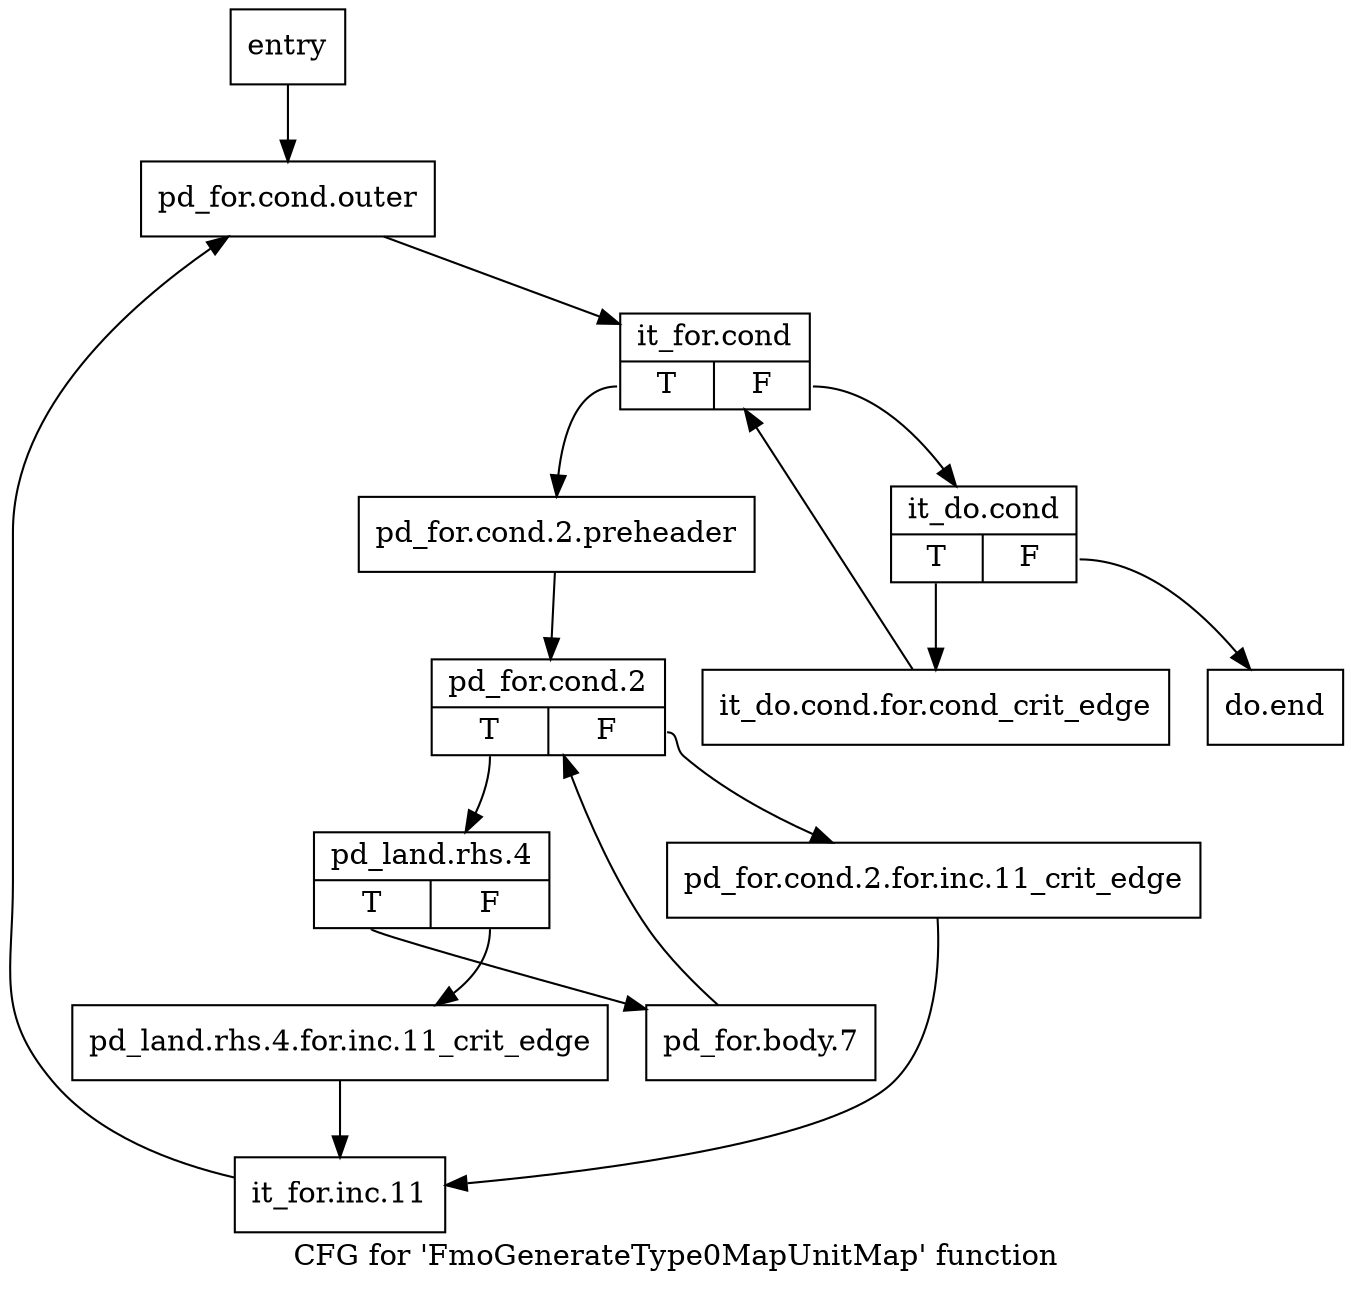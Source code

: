 digraph "CFG for 'FmoGenerateType0MapUnitMap' function" {
	label="CFG for 'FmoGenerateType0MapUnitMap' function";

	Node0x1853bb0 [shape=record,label="{entry}"];
	Node0x1853bb0 -> Node0x1853c00;
	Node0x1853c00 [shape=record,label="{pd_for.cond.outer}"];
	Node0x1853c00 -> Node0x1853c50;
	Node0x1853c50 [shape=record,label="{it_for.cond|{<s0>T|<s1>F}}"];
	Node0x1853c50:s0 -> Node0x1853ca0;
	Node0x1853c50:s1 -> Node0x1853ed0;
	Node0x1853ca0 [shape=record,label="{pd_for.cond.2.preheader}"];
	Node0x1853ca0 -> Node0x1853cf0;
	Node0x1853cf0 [shape=record,label="{pd_for.cond.2|{<s0>T|<s1>F}}"];
	Node0x1853cf0:s0 -> Node0x1853d90;
	Node0x1853cf0:s1 -> Node0x1853d40;
	Node0x1853d40 [shape=record,label="{pd_for.cond.2.for.inc.11_crit_edge}"];
	Node0x1853d40 -> Node0x1853e80;
	Node0x1853d90 [shape=record,label="{pd_land.rhs.4|{<s0>T|<s1>F}}"];
	Node0x1853d90:s0 -> Node0x1853e30;
	Node0x1853d90:s1 -> Node0x1853de0;
	Node0x1853de0 [shape=record,label="{pd_land.rhs.4.for.inc.11_crit_edge}"];
	Node0x1853de0 -> Node0x1853e80;
	Node0x1853e30 [shape=record,label="{pd_for.body.7}"];
	Node0x1853e30 -> Node0x1853cf0;
	Node0x1853e80 [shape=record,label="{it_for.inc.11}"];
	Node0x1853e80 -> Node0x1853c00;
	Node0x1853ed0 [shape=record,label="{it_do.cond|{<s0>T|<s1>F}}"];
	Node0x1853ed0:s0 -> Node0x1853f20;
	Node0x1853ed0:s1 -> Node0x1853f70;
	Node0x1853f20 [shape=record,label="{it_do.cond.for.cond_crit_edge}"];
	Node0x1853f20 -> Node0x1853c50;
	Node0x1853f70 [shape=record,label="{do.end}"];
}
